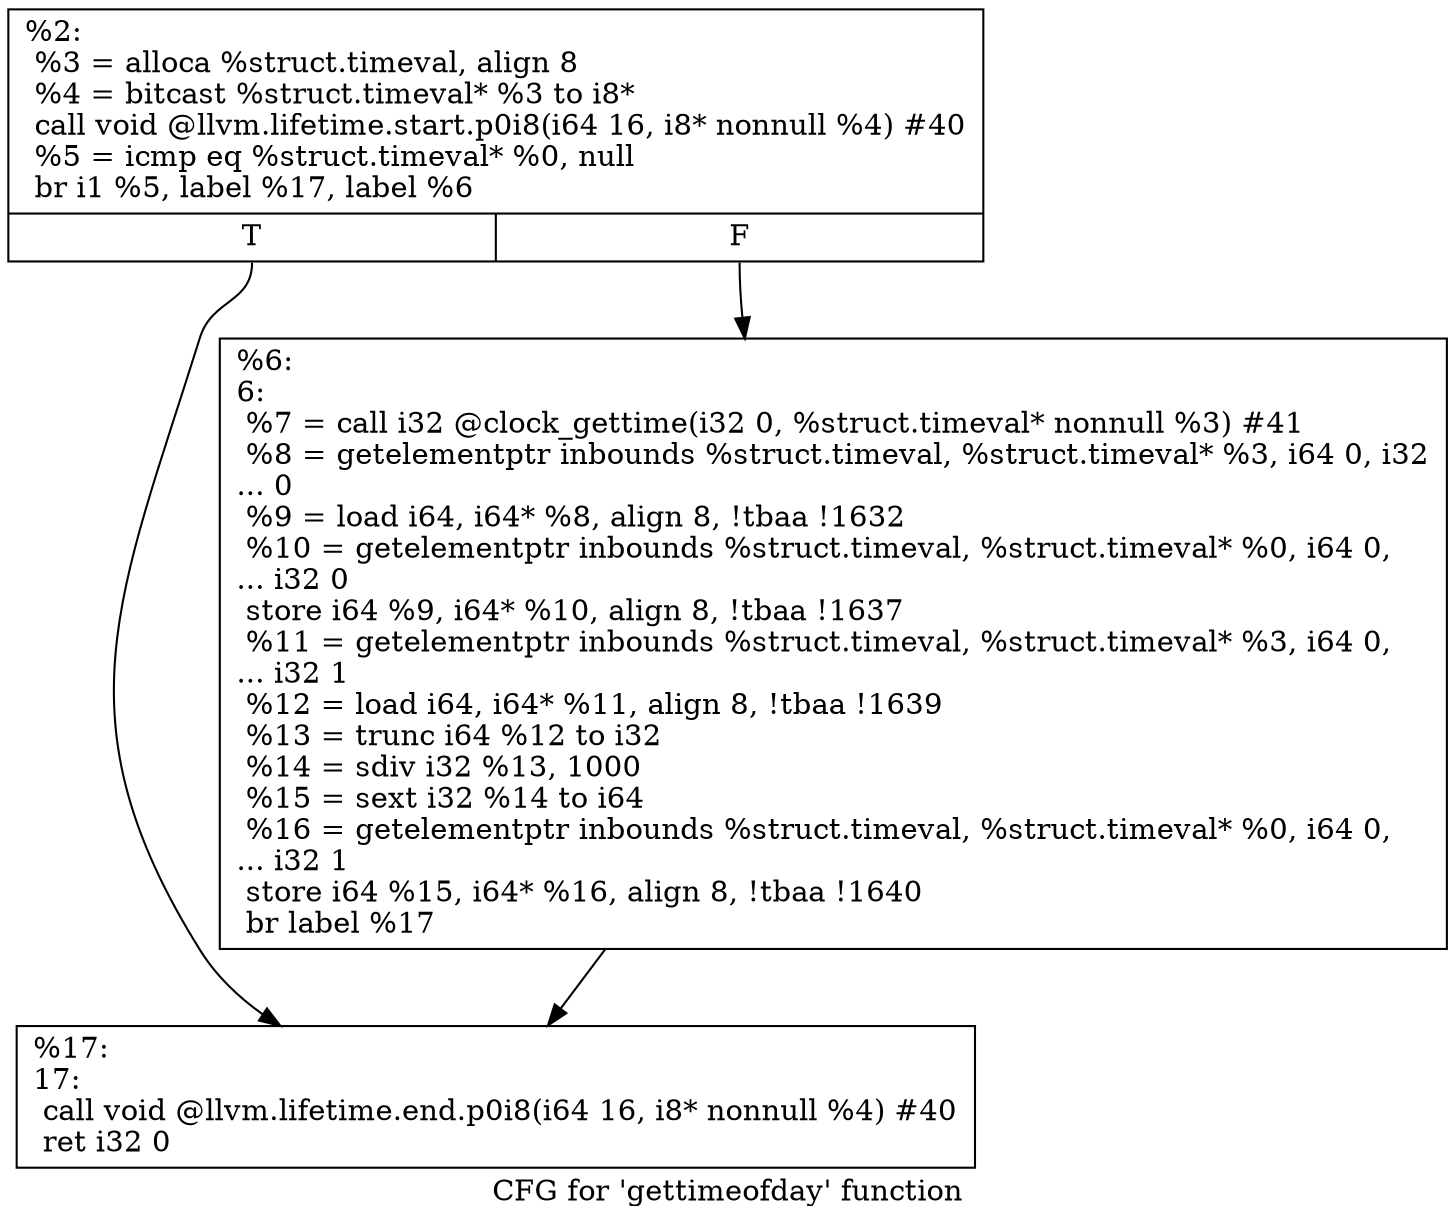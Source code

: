 digraph "CFG for 'gettimeofday' function" {
	label="CFG for 'gettimeofday' function";

	Node0x1c795b0 [shape=record,label="{%2:\l  %3 = alloca %struct.timeval, align 8\l  %4 = bitcast %struct.timeval* %3 to i8*\l  call void @llvm.lifetime.start.p0i8(i64 16, i8* nonnull %4) #40\l  %5 = icmp eq %struct.timeval* %0, null\l  br i1 %5, label %17, label %6\l|{<s0>T|<s1>F}}"];
	Node0x1c795b0:s0 -> Node0x1c797c0;
	Node0x1c795b0:s1 -> Node0x1c79770;
	Node0x1c79770 [shape=record,label="{%6:\l6:                                                \l  %7 = call i32 @clock_gettime(i32 0, %struct.timeval* nonnull %3) #41\l  %8 = getelementptr inbounds %struct.timeval, %struct.timeval* %3, i64 0, i32\l... 0\l  %9 = load i64, i64* %8, align 8, !tbaa !1632\l  %10 = getelementptr inbounds %struct.timeval, %struct.timeval* %0, i64 0,\l... i32 0\l  store i64 %9, i64* %10, align 8, !tbaa !1637\l  %11 = getelementptr inbounds %struct.timeval, %struct.timeval* %3, i64 0,\l... i32 1\l  %12 = load i64, i64* %11, align 8, !tbaa !1639\l  %13 = trunc i64 %12 to i32\l  %14 = sdiv i32 %13, 1000\l  %15 = sext i32 %14 to i64\l  %16 = getelementptr inbounds %struct.timeval, %struct.timeval* %0, i64 0,\l... i32 1\l  store i64 %15, i64* %16, align 8, !tbaa !1640\l  br label %17\l}"];
	Node0x1c79770 -> Node0x1c797c0;
	Node0x1c797c0 [shape=record,label="{%17:\l17:                                               \l  call void @llvm.lifetime.end.p0i8(i64 16, i8* nonnull %4) #40\l  ret i32 0\l}"];
}
